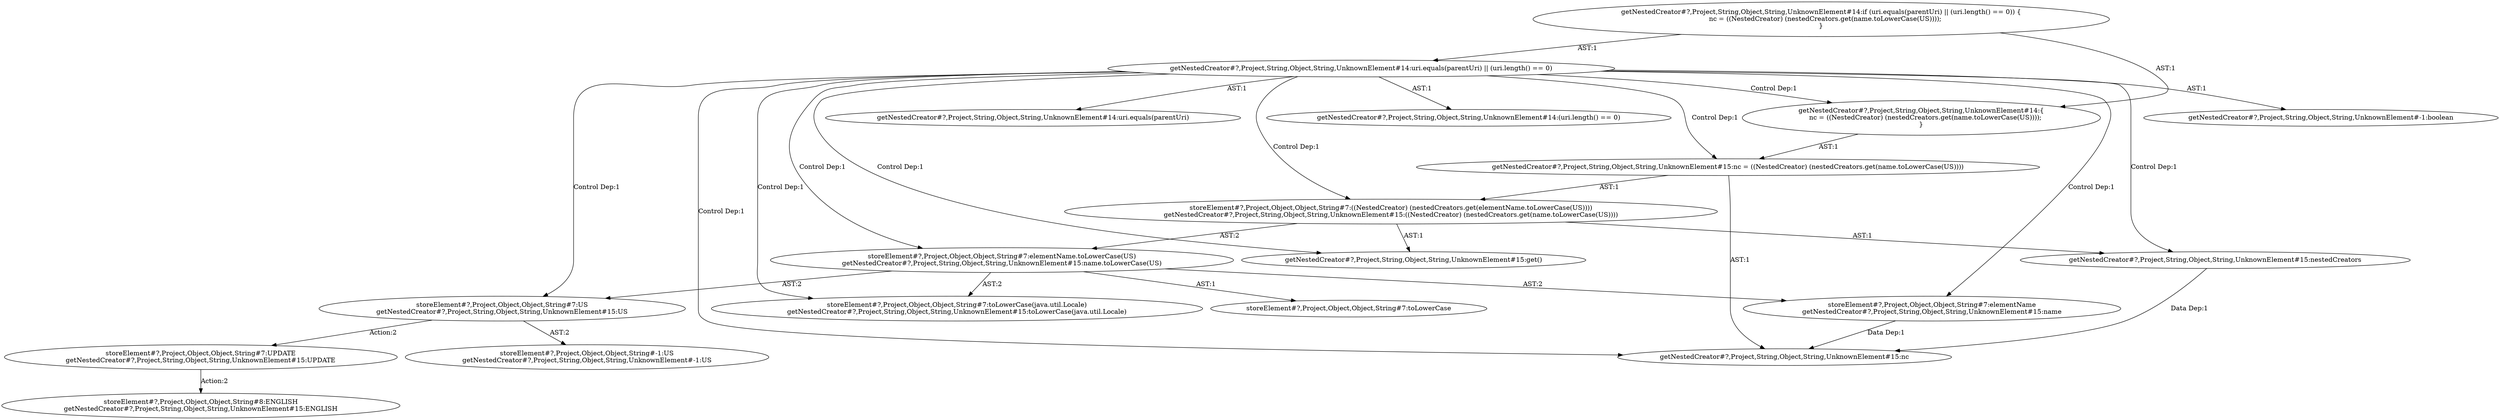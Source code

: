 digraph "Pattern" {
0 [label="storeElement#?,Project,Object,Object,String#7:UPDATE
getNestedCreator#?,Project,String,Object,String,UnknownElement#15:UPDATE" shape=ellipse]
1 [label="storeElement#?,Project,Object,Object,String#7:US
getNestedCreator#?,Project,String,Object,String,UnknownElement#15:US" shape=ellipse]
2 [label="storeElement#?,Project,Object,Object,String#7:elementName.toLowerCase(US)
getNestedCreator#?,Project,String,Object,String,UnknownElement#15:name.toLowerCase(US)" shape=ellipse]
3 [label="storeElement#?,Project,Object,Object,String#7:((NestedCreator) (nestedCreators.get(elementName.toLowerCase(US))))
getNestedCreator#?,Project,String,Object,String,UnknownElement#15:((NestedCreator) (nestedCreators.get(name.toLowerCase(US))))" shape=ellipse]
4 [label="storeElement#?,Project,Object,Object,String#7:toLowerCase" shape=ellipse]
5 [label="storeElement#?,Project,Object,Object,String#7:elementName
getNestedCreator#?,Project,String,Object,String,UnknownElement#15:name" shape=ellipse]
6 [label="storeElement#?,Project,Object,Object,String#7:toLowerCase(java.util.Locale)
getNestedCreator#?,Project,String,Object,String,UnknownElement#15:toLowerCase(java.util.Locale)" shape=ellipse]
7 [label="storeElement#?,Project,Object,Object,String#-1:US
getNestedCreator#?,Project,String,Object,String,UnknownElement#-1:US" shape=ellipse]
8 [label="storeElement#?,Project,Object,Object,String#8:ENGLISH
getNestedCreator#?,Project,String,Object,String,UnknownElement#15:ENGLISH" shape=ellipse]
9 [label="getNestedCreator#?,Project,String,Object,String,UnknownElement#14:uri.equals(parentUri)" shape=ellipse]
10 [label="getNestedCreator#?,Project,String,Object,String,UnknownElement#14:\{
    nc = ((NestedCreator) (nestedCreators.get(name.toLowerCase(US))));
\}" shape=ellipse]
11 [label="getNestedCreator#?,Project,String,Object,String,UnknownElement#15:get()" shape=ellipse]
12 [label="getNestedCreator#?,Project,String,Object,String,UnknownElement#14:(uri.length() == 0)" shape=ellipse]
13 [label="getNestedCreator#?,Project,String,Object,String,UnknownElement#15:nc" shape=ellipse]
14 [label="getNestedCreator#?,Project,String,Object,String,UnknownElement#15:nestedCreators" shape=ellipse]
15 [label="getNestedCreator#?,Project,String,Object,String,UnknownElement#14:if (uri.equals(parentUri) || (uri.length() == 0)) \{
    nc = ((NestedCreator) (nestedCreators.get(name.toLowerCase(US))));
\}" shape=ellipse]
16 [label="getNestedCreator#?,Project,String,Object,String,UnknownElement#15:nc = ((NestedCreator) (nestedCreators.get(name.toLowerCase(US))))" shape=ellipse]
17 [label="getNestedCreator#?,Project,String,Object,String,UnknownElement#-1:boolean" shape=ellipse]
18 [label="getNestedCreator#?,Project,String,Object,String,UnknownElement#14:uri.equals(parentUri) || (uri.length() == 0)" shape=ellipse]
0 -> 8 [label="Action:2"];
1 -> 0 [label="Action:2"];
1 -> 7 [label="AST:2"];
2 -> 1 [label="AST:2"];
2 -> 4 [label="AST:1"];
2 -> 5 [label="AST:2"];
2 -> 6 [label="AST:2"];
3 -> 2 [label="AST:2"];
3 -> 11 [label="AST:1"];
3 -> 14 [label="AST:1"];
5 -> 13 [label="Data Dep:1"];
10 -> 16 [label="AST:1"];
14 -> 13 [label="Data Dep:1"];
15 -> 10 [label="AST:1"];
15 -> 18 [label="AST:1"];
16 -> 13 [label="AST:1"];
16 -> 3 [label="AST:1"];
18 -> 9 [label="AST:1"];
18 -> 10 [label="Control Dep:1"];
18 -> 11 [label="Control Dep:1"];
18 -> 12 [label="AST:1"];
18 -> 13 [label="Control Dep:1"];
18 -> 14 [label="Control Dep:1"];
18 -> 16 [label="Control Dep:1"];
18 -> 17 [label="AST:1"];
18 -> 3 [label="Control Dep:1"];
18 -> 2 [label="Control Dep:1"];
18 -> 6 [label="Control Dep:1"];
18 -> 5 [label="Control Dep:1"];
18 -> 1 [label="Control Dep:1"];
}